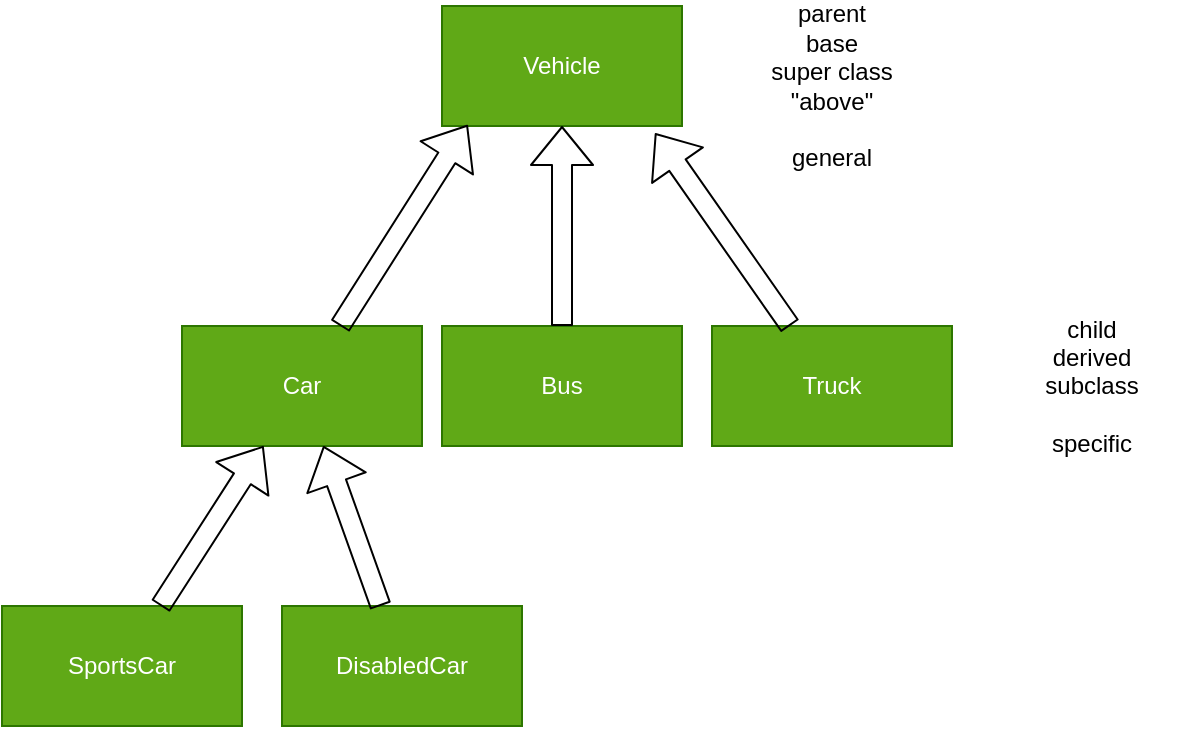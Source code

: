 <mxfile>
    <diagram id="YkyIjjwmvJt5ZO9x2SrD" name="Page-1">
        <mxGraphModel dx="535" dy="486" grid="1" gridSize="10" guides="1" tooltips="1" connect="1" arrows="1" fold="1" page="1" pageScale="1" pageWidth="850" pageHeight="1100" math="0" shadow="0">
            <root>
                <mxCell id="0"/>
                <mxCell id="1" parent="0"/>
                <mxCell id="2" value="Vehicle" style="rounded=0;whiteSpace=wrap;html=1;fillColor=#60a917;fontColor=#ffffff;strokeColor=#2D7600;" parent="1" vertex="1">
                    <mxGeometry x="230" y="60" width="120" height="60" as="geometry"/>
                </mxCell>
                <mxCell id="3" value="Car" style="rounded=0;whiteSpace=wrap;html=1;fillColor=#60a917;fontColor=#ffffff;strokeColor=#2D7600;" parent="1" vertex="1">
                    <mxGeometry x="100" y="220" width="120" height="60" as="geometry"/>
                </mxCell>
                <mxCell id="4" value="Bus" style="rounded=0;whiteSpace=wrap;html=1;fillColor=#60a917;fontColor=#ffffff;strokeColor=#2D7600;" parent="1" vertex="1">
                    <mxGeometry x="230" y="220" width="120" height="60" as="geometry"/>
                </mxCell>
                <mxCell id="5" value="Truck" style="rounded=0;whiteSpace=wrap;html=1;fillColor=#60a917;fontColor=#ffffff;strokeColor=#2D7600;" parent="1" vertex="1">
                    <mxGeometry x="365" y="220" width="120" height="60" as="geometry"/>
                </mxCell>
                <mxCell id="6" value="" style="shape=flexArrow;endArrow=classic;html=1;entryX=0.107;entryY=0.991;entryDx=0;entryDy=0;entryPerimeter=0;" parent="1" source="3" target="2" edge="1">
                    <mxGeometry width="50" height="50" relative="1" as="geometry">
                        <mxPoint x="380" y="280" as="sourcePoint"/>
                        <mxPoint x="430" y="230" as="targetPoint"/>
                    </mxGeometry>
                </mxCell>
                <mxCell id="7" value="" style="shape=flexArrow;endArrow=classic;html=1;" parent="1" source="4" target="2" edge="1">
                    <mxGeometry width="50" height="50" relative="1" as="geometry">
                        <mxPoint x="380" y="280" as="sourcePoint"/>
                        <mxPoint x="430" y="230" as="targetPoint"/>
                    </mxGeometry>
                </mxCell>
                <mxCell id="8" value="" style="shape=flexArrow;endArrow=classic;html=1;entryX=0.888;entryY=1.06;entryDx=0;entryDy=0;entryPerimeter=0;" parent="1" source="5" target="2" edge="1">
                    <mxGeometry width="50" height="50" relative="1" as="geometry">
                        <mxPoint x="380" y="280" as="sourcePoint"/>
                        <mxPoint x="430" y="230" as="targetPoint"/>
                    </mxGeometry>
                </mxCell>
                <mxCell id="9" value="parent&lt;div&gt;base&lt;/div&gt;&lt;div&gt;super class&lt;/div&gt;&lt;div&gt;&quot;above&quot;&lt;/div&gt;&lt;div&gt;&lt;br&gt;&lt;/div&gt;&lt;div&gt;general&lt;/div&gt;" style="text;html=1;align=center;verticalAlign=middle;whiteSpace=wrap;rounded=0;" parent="1" vertex="1">
                    <mxGeometry x="350" y="60" width="150" height="80" as="geometry"/>
                </mxCell>
                <mxCell id="10" value="child&lt;div&gt;derived&lt;/div&gt;&lt;div&gt;subclass&lt;/div&gt;&lt;div&gt;&lt;br&gt;&lt;/div&gt;&lt;div&gt;specific&lt;/div&gt;" style="text;html=1;align=center;verticalAlign=middle;whiteSpace=wrap;rounded=0;" parent="1" vertex="1">
                    <mxGeometry x="500" y="220" width="110" height="60" as="geometry"/>
                </mxCell>
                <mxCell id="11" value="SportsCar" style="rounded=0;whiteSpace=wrap;html=1;fillColor=#60a917;fontColor=#ffffff;strokeColor=#2D7600;" parent="1" vertex="1">
                    <mxGeometry x="10" y="360" width="120" height="60" as="geometry"/>
                </mxCell>
                <mxCell id="12" value="DisabledCar" style="rounded=0;whiteSpace=wrap;html=1;fillColor=#60a917;fontColor=#ffffff;strokeColor=#2D7600;" parent="1" vertex="1">
                    <mxGeometry x="150" y="360" width="120" height="60" as="geometry"/>
                </mxCell>
                <mxCell id="13" value="" style="shape=flexArrow;endArrow=classic;html=1;" parent="1" source="11" target="3" edge="1">
                    <mxGeometry width="50" height="50" relative="1" as="geometry">
                        <mxPoint x="340" y="350" as="sourcePoint"/>
                        <mxPoint x="390" y="300" as="targetPoint"/>
                    </mxGeometry>
                </mxCell>
                <mxCell id="14" value="" style="shape=flexArrow;endArrow=classic;html=1;" parent="1" source="12" target="3" edge="1">
                    <mxGeometry width="50" height="50" relative="1" as="geometry">
                        <mxPoint x="340" y="350" as="sourcePoint"/>
                        <mxPoint x="390" y="300" as="targetPoint"/>
                    </mxGeometry>
                </mxCell>
            </root>
        </mxGraphModel>
    </diagram>
    <diagram id="J5sIlMyoL3lX4cP53pwg" name="Interface and testability">
        <mxGraphModel dx="799" dy="486" grid="1" gridSize="10" guides="1" tooltips="1" connect="1" arrows="1" fold="1" page="1" pageScale="1" pageWidth="850" pageHeight="1100" math="0" shadow="0">
            <root>
                <mxCell id="0"/>
                <mxCell id="1" parent="0"/>
                <mxCell id="wCBsRZHXL889Wqx7HFlT-1" value="your code&lt;div&gt;&lt;br&gt;&lt;/div&gt;&lt;div&gt;if&lt;/div&gt;&lt;div&gt;else&lt;/div&gt;&lt;div&gt;while&lt;/div&gt;&lt;div&gt;for&lt;/div&gt;&lt;div&gt;var&lt;/div&gt;" style="rounded=0;whiteSpace=wrap;html=1;fillColor=#b1ddf0;strokeColor=#10739e;" vertex="1" parent="1">
                    <mxGeometry x="220" y="170" width="120" height="170" as="geometry"/>
                </mxCell>
                <mxCell id="wCBsRZHXL889Wqx7HFlT-2" value="" style="shape=cylinder3;whiteSpace=wrap;html=1;boundedLbl=1;backgroundOutline=1;size=15;" vertex="1" parent="1">
                    <mxGeometry x="570" y="210" width="60" height="80" as="geometry"/>
                </mxCell>
                <mxCell id="wCBsRZHXL889Wqx7HFlT-3" value="retrieve data" style="endArrow=none;html=1;entryX=0.142;entryY=0.379;entryDx=0;entryDy=0;entryPerimeter=0;" edge="1" parent="1" source="wCBsRZHXL889Wqx7HFlT-1" target="wCBsRZHXL889Wqx7HFlT-2">
                    <mxGeometry width="50" height="50" relative="1" as="geometry">
                        <mxPoint x="380" y="280" as="sourcePoint"/>
                        <mxPoint x="430" y="230" as="targetPoint"/>
                    </mxGeometry>
                </mxCell>
                <mxCell id="wCBsRZHXL889Wqx7HFlT-4" value="" style="ellipse;shape=cloud;whiteSpace=wrap;html=1;" vertex="1" parent="1">
                    <mxGeometry x="490" y="40" width="120" height="80" as="geometry"/>
                </mxCell>
                <mxCell id="wCBsRZHXL889Wqx7HFlT-5" value="API" style="endArrow=none;html=1;entryX=0.16;entryY=0.55;entryDx=0;entryDy=0;entryPerimeter=0;" edge="1" parent="1" source="wCBsRZHXL889Wqx7HFlT-1" target="wCBsRZHXL889Wqx7HFlT-4">
                    <mxGeometry width="50" height="50" relative="1" as="geometry">
                        <mxPoint x="380" y="280" as="sourcePoint"/>
                        <mxPoint x="430" y="230" as="targetPoint"/>
                    </mxGeometry>
                </mxCell>
                <mxCell id="wCBsRZHXL889Wqx7HFlT-7" value="not your code&lt;div&gt;&lt;br&gt;&lt;/div&gt;&lt;div&gt;if&lt;/div&gt;&lt;div&gt;else&lt;/div&gt;&lt;div&gt;while&lt;/div&gt;&lt;div&gt;for&lt;/div&gt;&lt;div&gt;var&lt;/div&gt;" style="rounded=0;whiteSpace=wrap;html=1;fillColor=#fad9d5;strokeColor=#ae4132;" vertex="1" parent="1">
                    <mxGeometry x="480" y="320" width="120" height="120" as="geometry"/>
                </mxCell>
                <mxCell id="wCBsRZHXL889Wqx7HFlT-8" value="not your code&lt;div&gt;&lt;br&gt;&lt;/div&gt;&lt;div&gt;if&lt;/div&gt;&lt;div&gt;else&lt;/div&gt;&lt;div&gt;while&lt;/div&gt;&lt;div&gt;for&lt;/div&gt;&lt;div&gt;var&lt;/div&gt;" style="rounded=0;whiteSpace=wrap;html=1;fillColor=#fad7ac;strokeColor=#b46504;" vertex="1" parent="1">
                    <mxGeometry x="20" y="100" width="120" height="170" as="geometry"/>
                </mxCell>
                <mxCell id="wCBsRZHXL889Wqx7HFlT-9" value="UNITTEST&lt;div&gt;&lt;br&gt;&lt;/div&gt;&lt;div&gt;isolate&lt;/div&gt;" style="text;html=1;align=center;verticalAlign=middle;whiteSpace=wrap;rounded=0;" vertex="1" parent="1">
                    <mxGeometry x="220" y="50" width="100" height="60" as="geometry"/>
                </mxCell>
                <mxCell id="wCBsRZHXL889Wqx7HFlT-10" value="" style="endArrow=none;html=1;" edge="1" parent="1" source="wCBsRZHXL889Wqx7HFlT-1" target="wCBsRZHXL889Wqx7HFlT-8">
                    <mxGeometry width="50" height="50" relative="1" as="geometry">
                        <mxPoint x="380" y="280" as="sourcePoint"/>
                        <mxPoint x="430" y="230" as="targetPoint"/>
                    </mxGeometry>
                </mxCell>
                <mxCell id="wCBsRZHXL889Wqx7HFlT-11" value="" style="endArrow=none;html=1;" edge="1" parent="1" source="wCBsRZHXL889Wqx7HFlT-1" target="wCBsRZHXL889Wqx7HFlT-7">
                    <mxGeometry width="50" height="50" relative="1" as="geometry">
                        <mxPoint x="380" y="280" as="sourcePoint"/>
                        <mxPoint x="430" y="230" as="targetPoint"/>
                    </mxGeometry>
                </mxCell>
                <mxCell id="wCBsRZHXL889Wqx7HFlT-12" value="" style="rounded=0;whiteSpace=wrap;html=1;fillColor=#fad7ac;strokeColor=#b46504;" vertex="1" parent="1">
                    <mxGeometry x="415" y="220" width="10" height="60" as="geometry"/>
                </mxCell>
                <mxCell id="wCBsRZHXL889Wqx7HFlT-13" value="" style="rounded=0;whiteSpace=wrap;html=1;fillColor=#fad7ac;strokeColor=#b46504;rotation=20;" vertex="1" parent="1">
                    <mxGeometry x="415" y="290" width="10" height="60" as="geometry"/>
                </mxCell>
                <mxCell id="wCBsRZHXL889Wqx7HFlT-14" value="" style="rounded=0;whiteSpace=wrap;html=1;fillColor=#fad7ac;strokeColor=#b46504;rotation=-30;" vertex="1" parent="1">
                    <mxGeometry x="400" y="140" width="10" height="60" as="geometry"/>
                </mxCell>
                <mxCell id="wCBsRZHXL889Wqx7HFlT-15" value="" style="rounded=0;whiteSpace=wrap;html=1;fillColor=#fad7ac;strokeColor=#b46504;" vertex="1" parent="1">
                    <mxGeometry x="170" y="190" width="10" height="60" as="geometry"/>
                </mxCell>
                <mxCell id="wCBsRZHXL889Wqx7HFlT-17" value="ICloudService" style="text;html=1;align=center;verticalAlign=middle;whiteSpace=wrap;rounded=0;" vertex="1" parent="1">
                    <mxGeometry x="425" y="180" width="110" height="30" as="geometry"/>
                </mxCell>
            </root>
        </mxGraphModel>
    </diagram>
</mxfile>